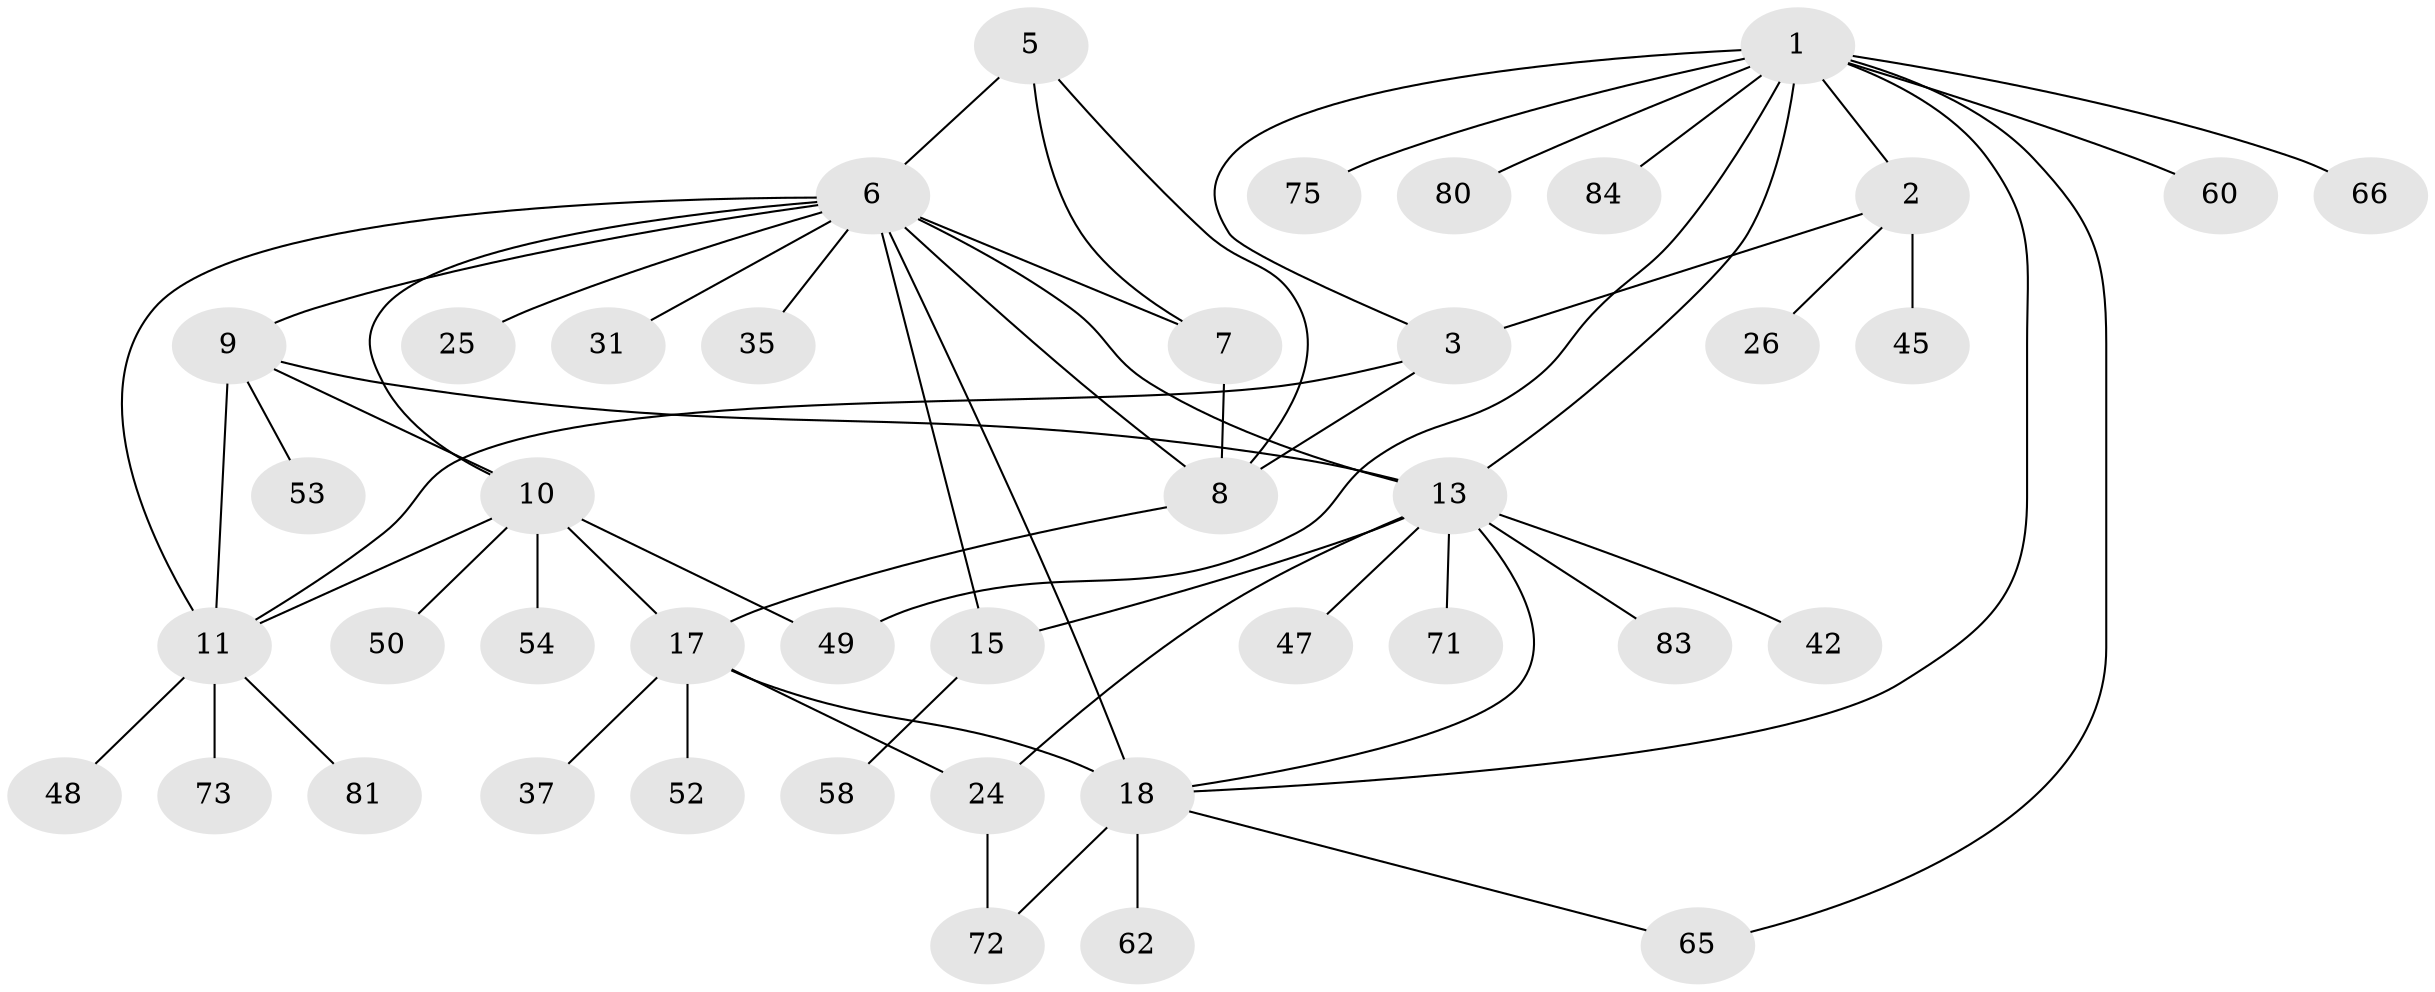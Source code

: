 // original degree distribution, {8: 0.023809523809523808, 5: 0.07142857142857142, 7: 0.047619047619047616, 3: 0.10714285714285714, 12: 0.011904761904761904, 9: 0.023809523809523808, 4: 0.03571428571428571, 6: 0.011904761904761904, 10: 0.011904761904761904, 1: 0.5595238095238095, 2: 0.09523809523809523}
// Generated by graph-tools (version 1.1) at 2025/19/03/04/25 18:19:47]
// undirected, 42 vertices, 60 edges
graph export_dot {
graph [start="1"]
  node [color=gray90,style=filled];
  1 [super="+4"];
  2 [super="+21+74"];
  3;
  5;
  6 [super="+55+12+22+67+64+27"];
  7;
  8;
  9;
  10;
  11 [super="+46"];
  13 [super="+33+14+68+78"];
  15 [super="+32+29"];
  17 [super="+28+20"];
  18 [super="+36+19+23"];
  24;
  25;
  26;
  31;
  35;
  37 [super="+40"];
  42;
  45;
  47;
  48;
  49 [super="+77"];
  50 [super="+51+57"];
  52;
  53;
  54;
  58;
  60;
  62;
  65 [super="+76"];
  66;
  71;
  72;
  73;
  75;
  80;
  81;
  83;
  84;
  1 -- 2 [weight=2];
  1 -- 3 [weight=2];
  1 -- 18;
  1 -- 65;
  1 -- 66;
  1 -- 75;
  1 -- 80;
  1 -- 49;
  1 -- 84;
  1 -- 60;
  1 -- 13;
  2 -- 3;
  2 -- 26;
  2 -- 45;
  3 -- 8;
  3 -- 11;
  5 -- 6;
  5 -- 7;
  5 -- 8;
  6 -- 7;
  6 -- 8;
  6 -- 15 [weight=2];
  6 -- 31;
  6 -- 9;
  6 -- 10;
  6 -- 11;
  6 -- 25;
  6 -- 18;
  6 -- 35;
  6 -- 13;
  7 -- 8;
  8 -- 17;
  9 -- 10;
  9 -- 11;
  9 -- 13;
  9 -- 53;
  10 -- 11;
  10 -- 49;
  10 -- 50;
  10 -- 54;
  10 -- 17;
  11 -- 48;
  11 -- 73;
  11 -- 81;
  13 -- 15 [weight=3];
  13 -- 71;
  13 -- 42;
  13 -- 47;
  13 -- 18;
  13 -- 83;
  13 -- 24;
  15 -- 58;
  17 -- 18 [weight=4];
  17 -- 24;
  17 -- 52;
  17 -- 37;
  18 -- 62;
  18 -- 65;
  18 -- 72;
  24 -- 72;
}
